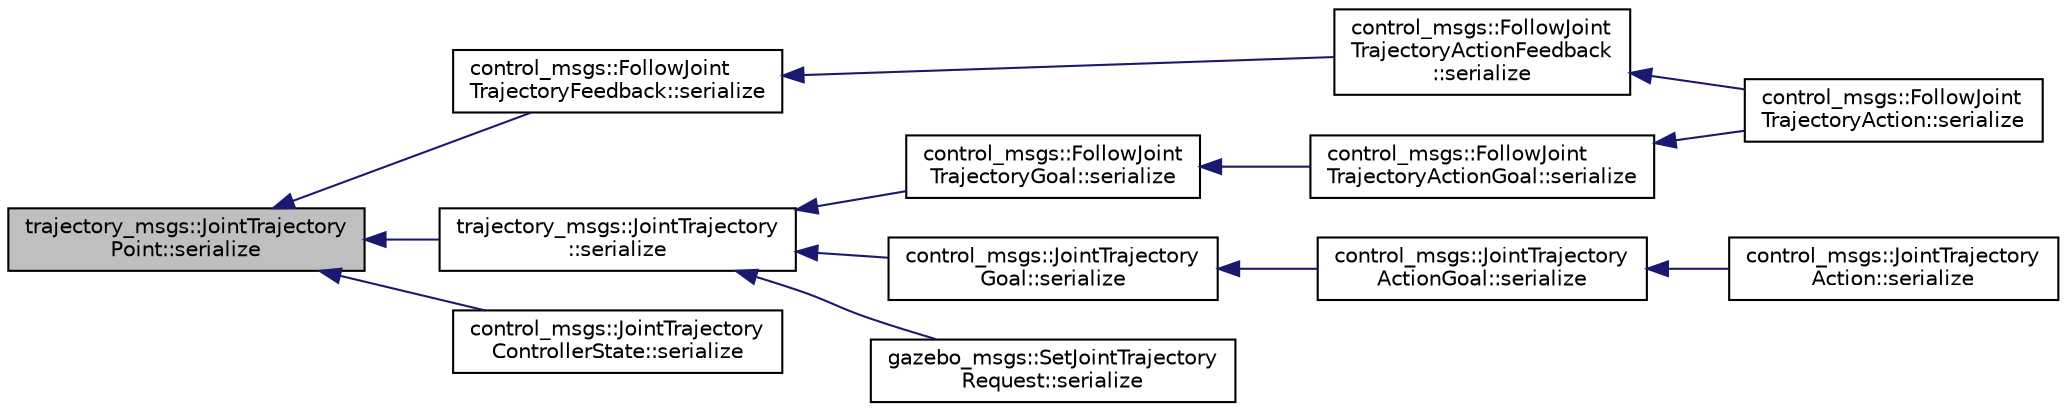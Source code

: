 digraph "trajectory_msgs::JointTrajectoryPoint::serialize"
{
  edge [fontname="Helvetica",fontsize="10",labelfontname="Helvetica",labelfontsize="10"];
  node [fontname="Helvetica",fontsize="10",shape=record];
  rankdir="LR";
  Node1 [label="trajectory_msgs::JointTrajectory\lPoint::serialize",height=0.2,width=0.4,color="black", fillcolor="grey75", style="filled" fontcolor="black"];
  Node1 -> Node2 [dir="back",color="midnightblue",fontsize="10",style="solid",fontname="Helvetica"];
  Node2 [label="control_msgs::FollowJoint\lTrajectoryFeedback::serialize",height=0.2,width=0.4,color="black", fillcolor="white", style="filled",URL="$classcontrol__msgs_1_1_follow_joint_trajectory_feedback.html#aa54b6e8f9e1c9419548ff90865e5c059"];
  Node2 -> Node3 [dir="back",color="midnightblue",fontsize="10",style="solid",fontname="Helvetica"];
  Node3 [label="control_msgs::FollowJoint\lTrajectoryActionFeedback\l::serialize",height=0.2,width=0.4,color="black", fillcolor="white", style="filled",URL="$classcontrol__msgs_1_1_follow_joint_trajectory_action_feedback.html#a67659f1d9a5e1da054f7ec2e0e143cdb"];
  Node3 -> Node4 [dir="back",color="midnightblue",fontsize="10",style="solid",fontname="Helvetica"];
  Node4 [label="control_msgs::FollowJoint\lTrajectoryAction::serialize",height=0.2,width=0.4,color="black", fillcolor="white", style="filled",URL="$classcontrol__msgs_1_1_follow_joint_trajectory_action.html#a2df0d37f15e4ec31d79844bdbea7433b"];
  Node1 -> Node5 [dir="back",color="midnightblue",fontsize="10",style="solid",fontname="Helvetica"];
  Node5 [label="trajectory_msgs::JointTrajectory\l::serialize",height=0.2,width=0.4,color="black", fillcolor="white", style="filled",URL="$classtrajectory__msgs_1_1_joint_trajectory.html#a3e7b07999d5bcf5f64ac1cfceed2f48d"];
  Node5 -> Node6 [dir="back",color="midnightblue",fontsize="10",style="solid",fontname="Helvetica"];
  Node6 [label="control_msgs::FollowJoint\lTrajectoryGoal::serialize",height=0.2,width=0.4,color="black", fillcolor="white", style="filled",URL="$classcontrol__msgs_1_1_follow_joint_trajectory_goal.html#ae92ac26a42c3c3fb54e4916b627f3878"];
  Node6 -> Node7 [dir="back",color="midnightblue",fontsize="10",style="solid",fontname="Helvetica"];
  Node7 [label="control_msgs::FollowJoint\lTrajectoryActionGoal::serialize",height=0.2,width=0.4,color="black", fillcolor="white", style="filled",URL="$classcontrol__msgs_1_1_follow_joint_trajectory_action_goal.html#a393489ca412a9f27d03ec457db36ec72"];
  Node7 -> Node4 [dir="back",color="midnightblue",fontsize="10",style="solid",fontname="Helvetica"];
  Node5 -> Node8 [dir="back",color="midnightblue",fontsize="10",style="solid",fontname="Helvetica"];
  Node8 [label="control_msgs::JointTrajectory\lGoal::serialize",height=0.2,width=0.4,color="black", fillcolor="white", style="filled",URL="$classcontrol__msgs_1_1_joint_trajectory_goal.html#a29ccd47a5d0e2e7fecddf80018d0912b"];
  Node8 -> Node9 [dir="back",color="midnightblue",fontsize="10",style="solid",fontname="Helvetica"];
  Node9 [label="control_msgs::JointTrajectory\lActionGoal::serialize",height=0.2,width=0.4,color="black", fillcolor="white", style="filled",URL="$classcontrol__msgs_1_1_joint_trajectory_action_goal.html#af5371374175b6f8ae7efdd2bd349484e"];
  Node9 -> Node10 [dir="back",color="midnightblue",fontsize="10",style="solid",fontname="Helvetica"];
  Node10 [label="control_msgs::JointTrajectory\lAction::serialize",height=0.2,width=0.4,color="black", fillcolor="white", style="filled",URL="$classcontrol__msgs_1_1_joint_trajectory_action.html#ac250f15399e2404388207bcb90463cb3"];
  Node5 -> Node11 [dir="back",color="midnightblue",fontsize="10",style="solid",fontname="Helvetica"];
  Node11 [label="gazebo_msgs::SetJointTrajectory\lRequest::serialize",height=0.2,width=0.4,color="black", fillcolor="white", style="filled",URL="$classgazebo__msgs_1_1_set_joint_trajectory_request.html#af3a4b0b6c70b0806ecbc2d86083d22ce"];
  Node1 -> Node12 [dir="back",color="midnightblue",fontsize="10",style="solid",fontname="Helvetica"];
  Node12 [label="control_msgs::JointTrajectory\lControllerState::serialize",height=0.2,width=0.4,color="black", fillcolor="white", style="filled",URL="$classcontrol__msgs_1_1_joint_trajectory_controller_state.html#a312c54ed03bcf6c902fa321bdb6861d7"];
}
